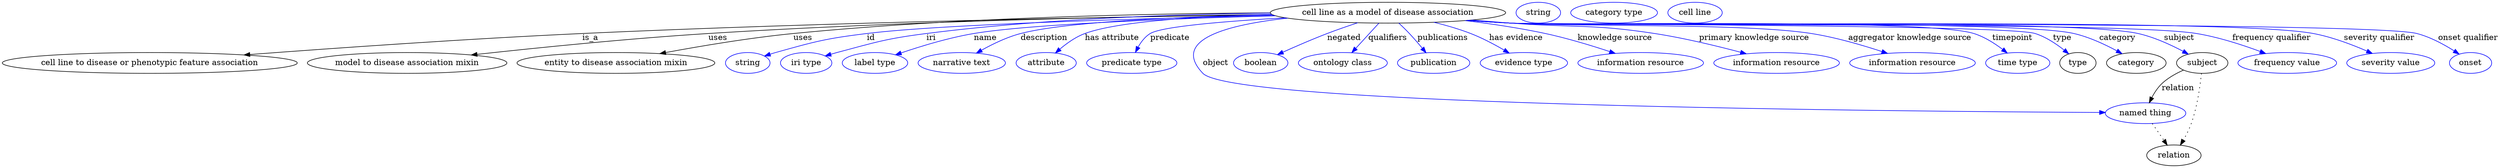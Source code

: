 digraph {
	graph [bb="0,0,4311.8,283"];
	node [label="\N"];
	"cell line as a model of disease association"	[height=0.5,
		label="cell line as a model of disease association",
		pos="2392.8,265",
		width=5.6509];
	"cell line to disease or phenotypic feature association"	[height=0.5,
		pos="254.78,178",
		width=7.0771];
	"cell line as a model of disease association" -> "cell line to disease or phenotypic feature association"	[label=is_a,
		lp="1016.8,221.5",
		pos="e,417.73,191.85 2193,261.58 1922.9,257.7 1426.3,248.48 1002.8,229 805.62,219.93 579.58,204.06 428.05,192.63"];
	"model to disease association mixin"	[height=0.5,
		pos="699.78,178",
		width=4.7843];
	"cell line as a model of disease association" -> "model to disease association mixin"	[label=uses,
		lp="1237.3,221.5",
		pos="e,810.9,191.8 2192,262.02 1958.4,258.78 1561.3,250.4 1220.8,229 1083.5,220.37 926.42,204.47 820.94,192.91"];
	"entity to disease association mixin"	[height=0.5,
		pos="1060.8,178",
		width=4.7482];
	"cell line as a model of disease association" -> "entity to disease association mixin"	[label=uses,
		lp="1383.3,221.5",
		pos="e,1136.5,194.14 2189.3,264.71 1982,263.64 1651.2,256.98 1366.8,229 1291.9,221.64 1207.6,207.42 1146.5,196.02"];
	id	[color=blue,
		height=0.5,
		label=string,
		pos="1287.8,178",
		width=1.0652];
	"cell line as a model of disease association" -> id	[color=blue,
		label=id,
		lp="1500.8,221.5",
		pos="e,1316.8,189.97 2196.3,260.18 1973.6,255.18 1624.6,245.09 1493.8,229 1422.6,220.24 1404.9,215.35 1335.8,196 1332.7,195.13 1329.5,\
194.16 1326.3,193.14",
		style=solid];
	iri	[color=blue,
		height=0.5,
		label="iri type",
		pos="1388.8,178",
		width=1.2277];
	"cell line as a model of disease association" -> iri	[color=blue,
		label=iri,
		lp="1604.8,221.5",
		pos="e,1421.7,190.13 2189.1,264.32 2027.8,262.34 1797.1,254.55 1596.8,229 1526.9,220.09 1509.8,214.11 1441.8,196 1438.4,195.1 1434.9,\
194.12 1431.5,193.1",
		style=solid];
	name	[color=blue,
		height=0.5,
		label="label type",
		pos="1507.8,178",
		width=1.5707];
	"cell line as a model of disease association" -> name	[color=blue,
		label=name,
		lp="1697.8,221.5",
		pos="e,1543.3,192.15 2198.3,259.65 2021.5,254.76 1774,245.28 1677.8,229 1634.6,221.7 1586.8,207.04 1552.9,195.48",
		style=solid];
	description	[color=blue,
		height=0.5,
		label="narrative text",
		pos="1657.8,178",
		width=2.0943];
	"cell line as a model of disease association" -> description	[color=blue,
		label=description,
		lp="1799.3,221.5",
		pos="e,1683.2,195.22 2192.8,261.68 2038.3,258.26 1837.9,249.82 1758.8,229 1735.4,222.84 1711,210.95 1692,200.31",
		style=solid];
	"has attribute"	[color=blue,
		height=0.5,
		label=attribute,
		pos="1802.8,178",
		width=1.4443];
	"cell line as a model of disease association" -> "has attribute"	[color=blue,
		label="has attribute",
		lp="1916.8,221.5",
		pos="e,1818.8,195.18 2191.7,262.21 2069.9,258.88 1927.4,250.31 1869.8,229 1853.8,223.11 1838.5,212.16 1826.5,202.01",
		style=solid];
	predicate	[color=blue,
		height=0.5,
		label="predicate type",
		pos="1950.8,178",
		width=2.1665];
	"cell line as a model of disease association" -> predicate	[color=blue,
		label=predicate,
		lp="2016.8,221.5",
		pos="e,1957.1,196.39 2215.6,256.13 2114.2,250.35 2003.2,241.35 1982.8,229 1973.7,223.54 1966.8,214.45 1961.8,205.5",
		style=solid];
	object	[color=blue,
		height=0.5,
		label="named thing",
		pos="3702.8,91",
		width=1.9318];
	"cell line as a model of disease association" -> object	[color=blue,
		label=object,
		lp="2095.8,178",
		pos="e,3633.3,92.25 2220,255.45 2117.5,244.3 2017.5,218.7 2073.8,160 2127.9,103.54 3303.7,93.883 3623.2,92.299",
		style=solid];
	negated	[color=blue,
		height=0.5,
		label=boolean,
		pos="2173.8,178",
		width=1.2999];
	"cell line as a model of disease association" -> negated	[color=blue,
		label=negated,
		lp="2316.8,221.5",
		pos="e,2202.5,192.48 2340.4,247.58 2323.5,242 2304.7,235.52 2287.8,229 2262.1,219.12 2233.8,206.72 2211.8,196.74",
		style=solid];
	qualifiers	[color=blue,
		height=0.5,
		label="ontology class",
		pos="2314.8,178",
		width=2.1304];
	"cell line as a model of disease association" -> qualifiers	[color=blue,
		label=qualifiers,
		lp="2392.3,221.5",
		pos="e,2330.3,195.89 2377,246.8 2365.6,234.39 2350.1,217.46 2337.4,203.62",
		style=solid];
	publications	[color=blue,
		height=0.5,
		label=publication,
		pos="2471.8,178",
		width=1.7332];
	"cell line as a model of disease association" -> publications	[color=blue,
		label=publications,
		lp="2487.8,221.5",
		pos="e,2458.6,195.62 2411.6,246.96 2417.6,241.37 2424.1,235.05 2429.8,229 2437.4,220.96 2445.3,211.79 2452.1,203.52",
		style=solid];
	"has evidence"	[color=blue,
		height=0.5,
		label="evidence type",
		pos="2627.8,178",
		width=2.0943];
	"cell line as a model of disease association" -> "has evidence"	[color=blue,
		label="has evidence",
		lp="2614.3,221.5",
		pos="e,2602.5,195.08 2472.2,248.41 2493.2,243.25 2515.6,236.79 2535.8,229 2555.7,221.31 2576.6,210.17 2593.5,200.36",
		style=solid];
	"knowledge source"	[color=blue,
		height=0.5,
		label="information resource",
		pos="2829.8,178",
		width=3.015];
	"cell line as a model of disease association" -> "knowledge source"	[color=blue,
		label="knowledge source",
		lp="2785.3,221.5",
		pos="e,2785.8,194.5 2526,251.34 2570.4,245.93 2620,238.6 2664.8,229 2702.6,220.9 2744.2,208.25 2776.2,197.7",
		style=solid];
	"primary knowledge source"	[color=blue,
		height=0.5,
		label="information resource",
		pos="3064.8,178",
		width=3.015];
	"cell line as a model of disease association" -> "primary knowledge source"	[color=blue,
		label="primary knowledge source",
		lp="3025.8,221.5",
		pos="e,3012.3,193.9 2537.4,252.31 2560.3,250.51 2583.7,248.68 2605.8,247 2716,238.6 2744.5,245.79 2853.8,229 2904.4,221.21 2960.8,207.58 \
3002.6,196.51",
		style=solid];
	"aggregator knowledge source"	[color=blue,
		height=0.5,
		label="information resource",
		pos="3299.8,178",
		width=3.015];
	"cell line as a model of disease association" -> "aggregator knowledge source"	[color=blue,
		label="aggregator knowledge source",
		lp="3295.3,221.5",
		pos="e,3256.6,194.54 2532.8,251.92 2557.1,250.08 2582.2,248.35 2605.8,247 2721,240.41 3010.8,246.99 3124.8,229 3166.5,222.41 3212.4,209.05 \
3246.8,197.8",
		style=solid];
	timepoint	[color=blue,
		height=0.5,
		label="time type",
		pos="3481.8,178",
		width=1.5346];
	"cell line as a model of disease association" -> timepoint	[color=blue,
		label=timepoint,
		lp="3472.8,221.5",
		pos="e,3463.6,195.2 2531.3,251.79 2556.1,249.93 2581.7,248.23 2605.8,247 2694.6,242.46 3320.9,255.46 3405.8,229 3423.9,223.36 3441.7,\
212.01 3455.6,201.54",
		style=solid];
	type	[height=0.5,
		pos="3585.8,178",
		width=0.86659];
	"cell line as a model of disease association" -> type	[color=blue,
		label=type,
		lp="3558.8,221.5",
		pos="e,3569.9,193.76 2531.1,251.76 2555.9,249.9 2581.6,248.2 2605.8,247 2656.1,244.5 3463.8,244.22 3511.8,229 3530.3,223.14 3548.3,211.08 \
3562,200.26",
		style=solid];
	category	[height=0.5,
		pos="3686.8,178",
		width=1.4263];
	"cell line as a model of disease association" -> category	[color=blue,
		label=category,
		lp="3654.3,221.5",
		pos="e,3662.1,194.05 2530.8,251.75 2555.7,249.89 2581.5,248.19 2605.8,247 2713.8,241.7 3473.4,253.23 3578.8,229 3605,222.98 3632.4,210.17 \
3653.1,199.02",
		style=solid];
	subject	[height=0.5,
		pos="3800.8,178",
		width=1.2277];
	"cell line as a model of disease association" -> subject	[color=blue,
		label=subject,
		lp="3760.8,221.5",
		pos="e,3776.7,193.34 2530.5,251.73 2555.5,249.87 2581.4,248.17 2605.8,247 2726.1,241.21 3572.2,255.28 3689.8,229 3717.3,222.85 3746.2,\
209.56 3767.7,198.22",
		style=solid];
	"frequency qualifier"	[color=blue,
		height=0.5,
		label="frequency value",
		pos="3947.8,178",
		width=2.3651];
	"cell line as a model of disease association" -> "frequency qualifier"	[color=blue,
		label="frequency qualifier",
		lp="3920.8,221.5",
		pos="e,3910.5,194.31 2530.2,251.72 2555.3,249.85 2581.3,248.16 2605.8,247 2737.3,240.76 3660.8,250.21 3790.8,229 3828.7,222.81 3870.1,\
209.33 3900.9,197.92",
		style=solid];
	"severity qualifier"	[color=blue,
		height=0.5,
		label="severity value",
		pos="4126.8,178",
		width=2.1123];
	"cell line as a model of disease association" -> "severity qualifier"	[color=blue,
		label="severity qualifier",
		lp="4106.8,221.5",
		pos="e,4094.9,194.46 2529.9,251.7 2555.1,249.83 2581.2,248.14 2605.8,247 2759.7,239.87 3841.3,257.36 3992.8,229 4025.1,222.96 4059.7,\
209.81 4085.7,198.52",
		style=solid];
	"onset qualifier"	[color=blue,
		height=0.5,
		label=onset,
		pos="4263.8,178",
		width=1.011];
	"cell line as a model of disease association" -> "onset qualifier"	[color=blue,
		label="onset qualifier",
		lp="4260.3,221.5",
		pos="e,4244.2,193.37 2529.9,251.67 2555.1,249.8 2581.2,248.12 2605.8,247 2692.7,243.04 4087.6,250.92 4171.8,229 4194.7,223.03 4218.1,\
210.19 4235.6,199.01",
		style=solid];
	relation	[height=0.5,
		pos="3751.8,18",
		width=1.2999];
	object -> relation	[pos="e,3740.2,35.705 3714.4,73.174 3720.4,64.509 3727.8,53.768 3734.4,44.141",
		style=dotted];
	association_type	[color=blue,
		height=0.5,
		label=string,
		pos="2652.8,265",
		width=1.0652];
	association_category	[color=blue,
		height=0.5,
		label="category type",
		pos="2783.8,265",
		width=2.0762];
	subject -> object	[label=relation,
		lp="3758.8,134.5",
		pos="e,3709.2,108.97 3768.3,165.59 3755.5,159.94 3741.4,152.13 3730.8,142 3723.8,135.31 3718,126.48 3713.6,118.1"];
	subject -> relation	[pos="e,3763,35.828 3799.4,159.99 3797.3,139.02 3792.4,102.55 3781.8,73 3778.3,63.258 3773.2,53.189 3768.1,44.423",
		style=dotted];
	"cell line as a model of disease association_subject"	[color=blue,
		height=0.5,
		label="cell line",
		pos="2923.8,265",
		width=1.2999];
}
